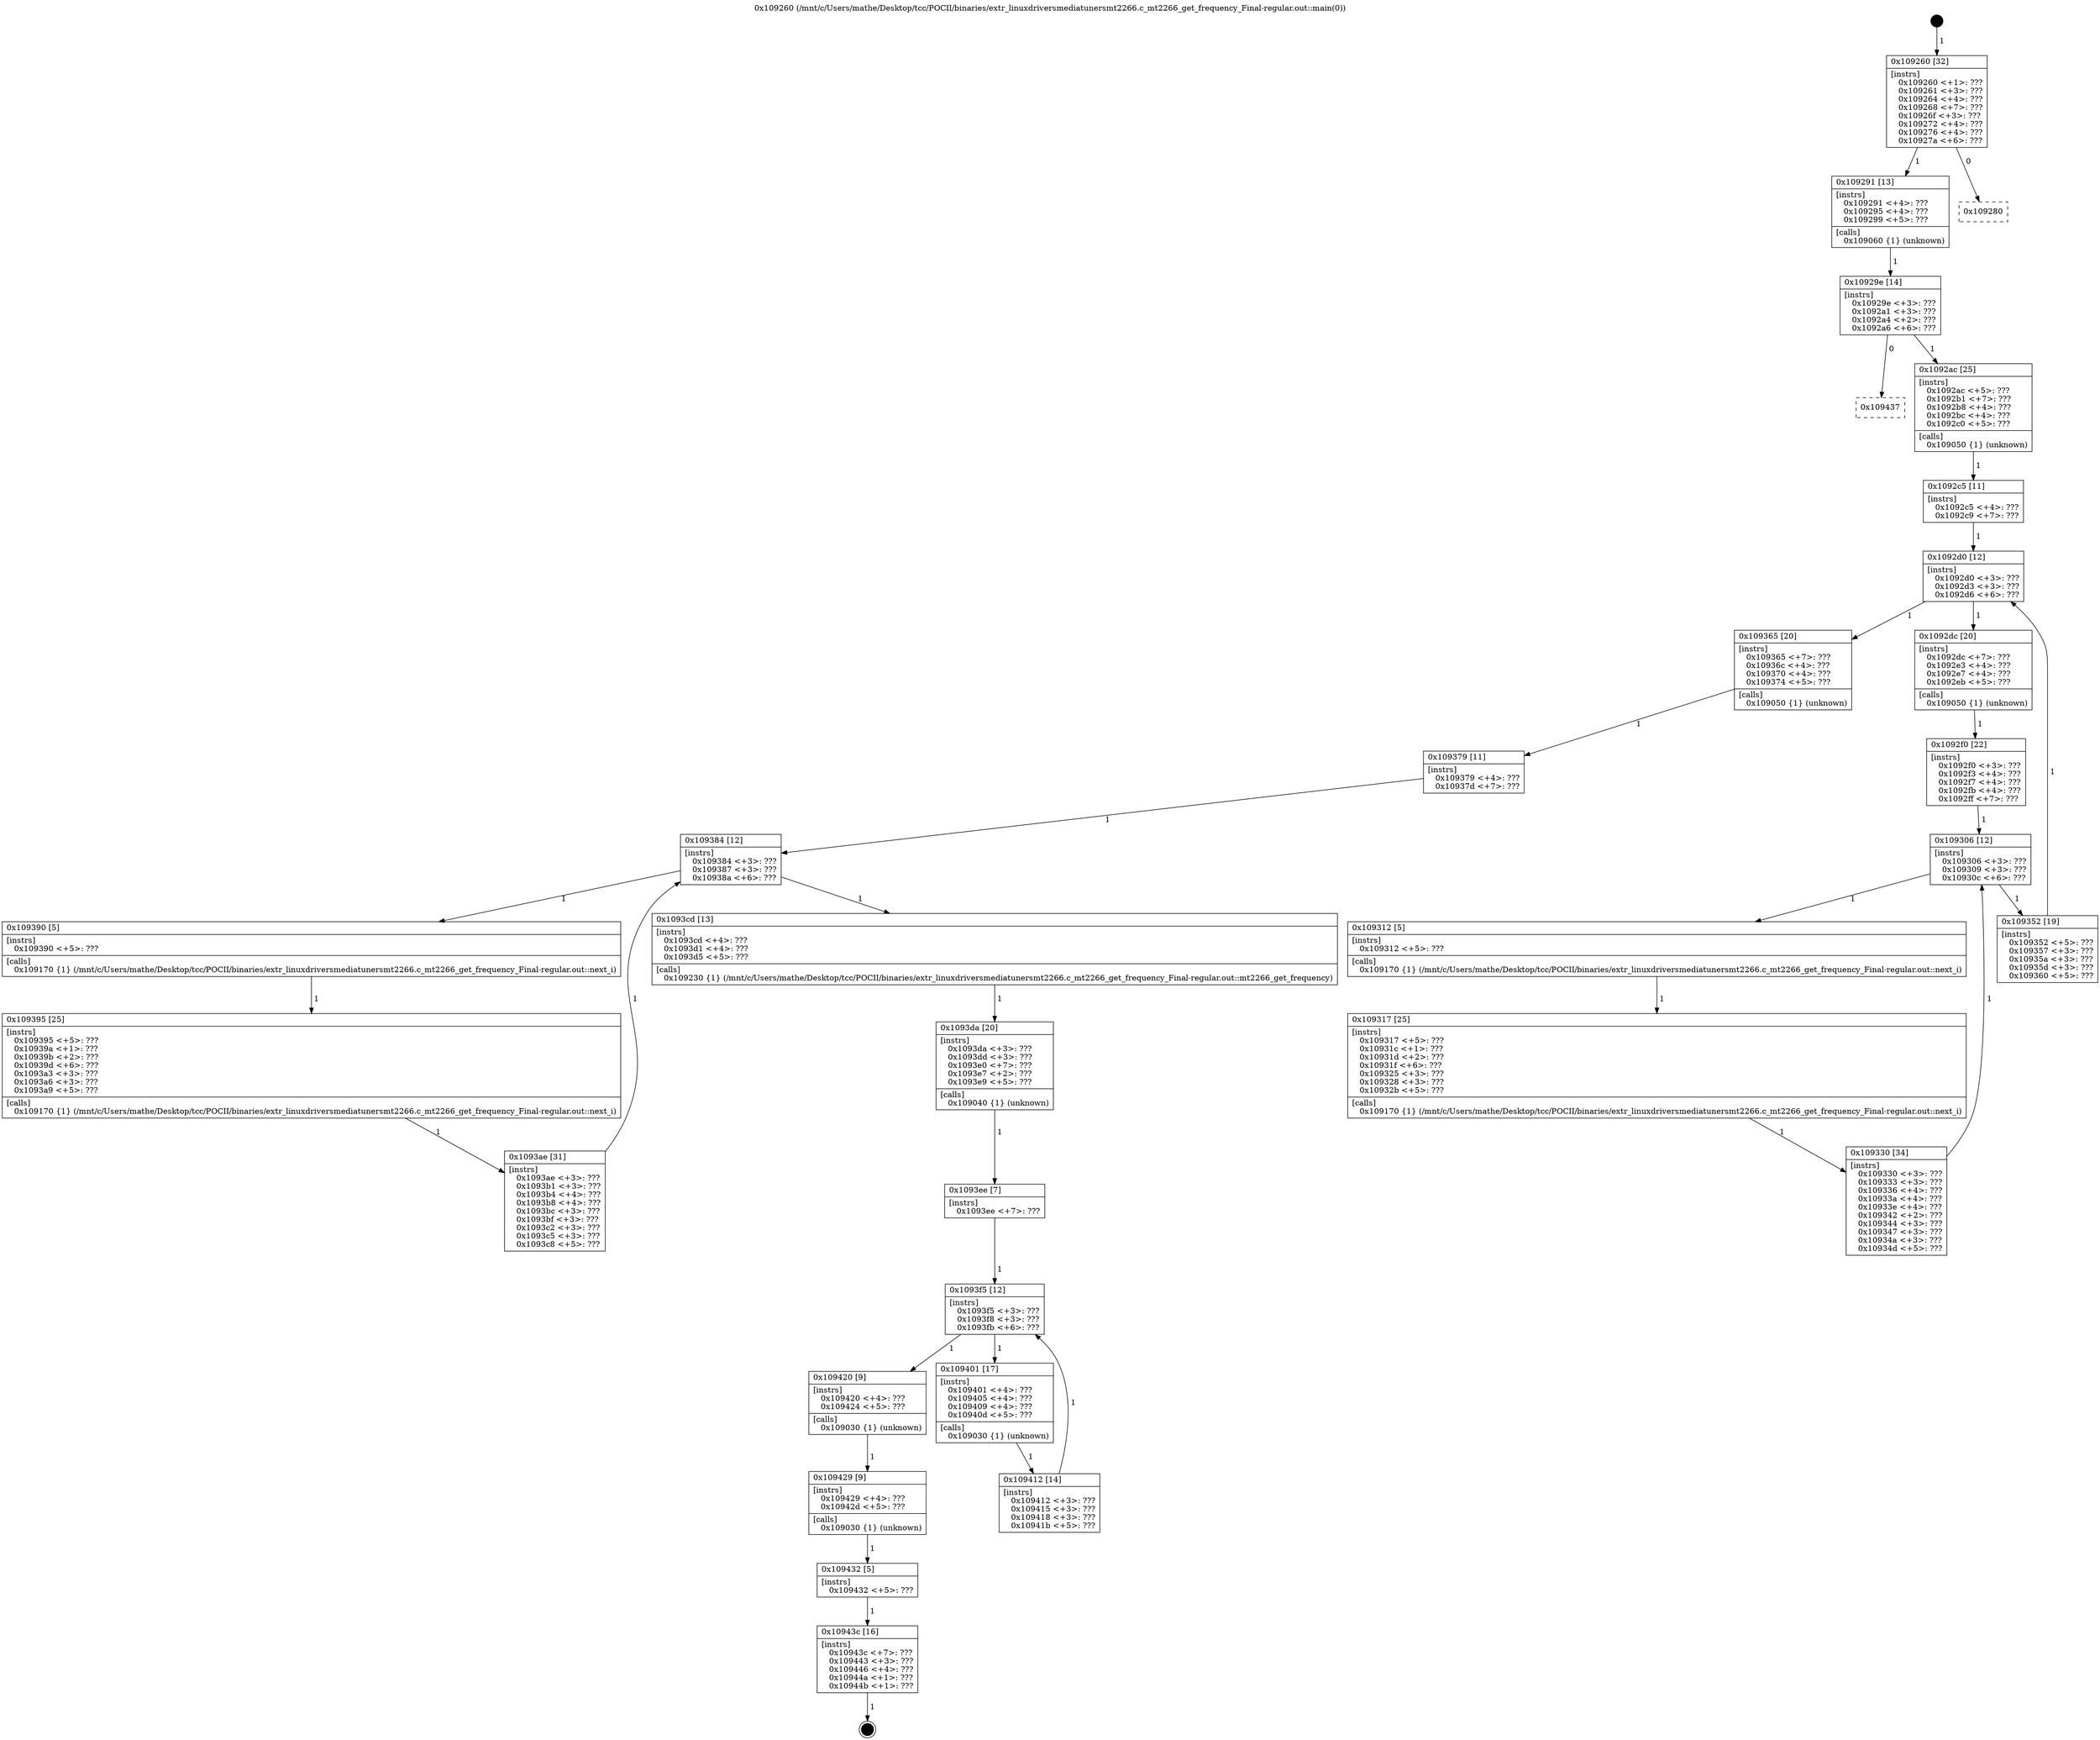 digraph "0x109260" {
  label = "0x109260 (/mnt/c/Users/mathe/Desktop/tcc/POCII/binaries/extr_linuxdriversmediatunersmt2266.c_mt2266_get_frequency_Final-regular.out::main(0))"
  labelloc = "t"
  node[shape=record]

  Entry [label="",width=0.3,height=0.3,shape=circle,fillcolor=black,style=filled]
  "0x109260" [label="{
     0x109260 [32]\l
     | [instrs]\l
     &nbsp;&nbsp;0x109260 \<+1\>: ???\l
     &nbsp;&nbsp;0x109261 \<+3\>: ???\l
     &nbsp;&nbsp;0x109264 \<+4\>: ???\l
     &nbsp;&nbsp;0x109268 \<+7\>: ???\l
     &nbsp;&nbsp;0x10926f \<+3\>: ???\l
     &nbsp;&nbsp;0x109272 \<+4\>: ???\l
     &nbsp;&nbsp;0x109276 \<+4\>: ???\l
     &nbsp;&nbsp;0x10927a \<+6\>: ???\l
  }"]
  "0x109291" [label="{
     0x109291 [13]\l
     | [instrs]\l
     &nbsp;&nbsp;0x109291 \<+4\>: ???\l
     &nbsp;&nbsp;0x109295 \<+4\>: ???\l
     &nbsp;&nbsp;0x109299 \<+5\>: ???\l
     | [calls]\l
     &nbsp;&nbsp;0x109060 \{1\} (unknown)\l
  }"]
  "0x109280" [label="{
     0x109280\l
  }", style=dashed]
  "0x10929e" [label="{
     0x10929e [14]\l
     | [instrs]\l
     &nbsp;&nbsp;0x10929e \<+3\>: ???\l
     &nbsp;&nbsp;0x1092a1 \<+3\>: ???\l
     &nbsp;&nbsp;0x1092a4 \<+2\>: ???\l
     &nbsp;&nbsp;0x1092a6 \<+6\>: ???\l
  }"]
  "0x109437" [label="{
     0x109437\l
  }", style=dashed]
  "0x1092ac" [label="{
     0x1092ac [25]\l
     | [instrs]\l
     &nbsp;&nbsp;0x1092ac \<+5\>: ???\l
     &nbsp;&nbsp;0x1092b1 \<+7\>: ???\l
     &nbsp;&nbsp;0x1092b8 \<+4\>: ???\l
     &nbsp;&nbsp;0x1092bc \<+4\>: ???\l
     &nbsp;&nbsp;0x1092c0 \<+5\>: ???\l
     | [calls]\l
     &nbsp;&nbsp;0x109050 \{1\} (unknown)\l
  }"]
  Exit [label="",width=0.3,height=0.3,shape=circle,fillcolor=black,style=filled,peripheries=2]
  "0x1092d0" [label="{
     0x1092d0 [12]\l
     | [instrs]\l
     &nbsp;&nbsp;0x1092d0 \<+3\>: ???\l
     &nbsp;&nbsp;0x1092d3 \<+3\>: ???\l
     &nbsp;&nbsp;0x1092d6 \<+6\>: ???\l
  }"]
  "0x109365" [label="{
     0x109365 [20]\l
     | [instrs]\l
     &nbsp;&nbsp;0x109365 \<+7\>: ???\l
     &nbsp;&nbsp;0x10936c \<+4\>: ???\l
     &nbsp;&nbsp;0x109370 \<+4\>: ???\l
     &nbsp;&nbsp;0x109374 \<+5\>: ???\l
     | [calls]\l
     &nbsp;&nbsp;0x109050 \{1\} (unknown)\l
  }"]
  "0x1092dc" [label="{
     0x1092dc [20]\l
     | [instrs]\l
     &nbsp;&nbsp;0x1092dc \<+7\>: ???\l
     &nbsp;&nbsp;0x1092e3 \<+4\>: ???\l
     &nbsp;&nbsp;0x1092e7 \<+4\>: ???\l
     &nbsp;&nbsp;0x1092eb \<+5\>: ???\l
     | [calls]\l
     &nbsp;&nbsp;0x109050 \{1\} (unknown)\l
  }"]
  "0x109306" [label="{
     0x109306 [12]\l
     | [instrs]\l
     &nbsp;&nbsp;0x109306 \<+3\>: ???\l
     &nbsp;&nbsp;0x109309 \<+3\>: ???\l
     &nbsp;&nbsp;0x10930c \<+6\>: ???\l
  }"]
  "0x109352" [label="{
     0x109352 [19]\l
     | [instrs]\l
     &nbsp;&nbsp;0x109352 \<+5\>: ???\l
     &nbsp;&nbsp;0x109357 \<+3\>: ???\l
     &nbsp;&nbsp;0x10935a \<+3\>: ???\l
     &nbsp;&nbsp;0x10935d \<+3\>: ???\l
     &nbsp;&nbsp;0x109360 \<+5\>: ???\l
  }"]
  "0x109312" [label="{
     0x109312 [5]\l
     | [instrs]\l
     &nbsp;&nbsp;0x109312 \<+5\>: ???\l
     | [calls]\l
     &nbsp;&nbsp;0x109170 \{1\} (/mnt/c/Users/mathe/Desktop/tcc/POCII/binaries/extr_linuxdriversmediatunersmt2266.c_mt2266_get_frequency_Final-regular.out::next_i)\l
  }"]
  "0x109317" [label="{
     0x109317 [25]\l
     | [instrs]\l
     &nbsp;&nbsp;0x109317 \<+5\>: ???\l
     &nbsp;&nbsp;0x10931c \<+1\>: ???\l
     &nbsp;&nbsp;0x10931d \<+2\>: ???\l
     &nbsp;&nbsp;0x10931f \<+6\>: ???\l
     &nbsp;&nbsp;0x109325 \<+3\>: ???\l
     &nbsp;&nbsp;0x109328 \<+3\>: ???\l
     &nbsp;&nbsp;0x10932b \<+5\>: ???\l
     | [calls]\l
     &nbsp;&nbsp;0x109170 \{1\} (/mnt/c/Users/mathe/Desktop/tcc/POCII/binaries/extr_linuxdriversmediatunersmt2266.c_mt2266_get_frequency_Final-regular.out::next_i)\l
  }"]
  "0x109330" [label="{
     0x109330 [34]\l
     | [instrs]\l
     &nbsp;&nbsp;0x109330 \<+3\>: ???\l
     &nbsp;&nbsp;0x109333 \<+3\>: ???\l
     &nbsp;&nbsp;0x109336 \<+4\>: ???\l
     &nbsp;&nbsp;0x10933a \<+4\>: ???\l
     &nbsp;&nbsp;0x10933e \<+4\>: ???\l
     &nbsp;&nbsp;0x109342 \<+2\>: ???\l
     &nbsp;&nbsp;0x109344 \<+3\>: ???\l
     &nbsp;&nbsp;0x109347 \<+3\>: ???\l
     &nbsp;&nbsp;0x10934a \<+3\>: ???\l
     &nbsp;&nbsp;0x10934d \<+5\>: ???\l
  }"]
  "0x1092f0" [label="{
     0x1092f0 [22]\l
     | [instrs]\l
     &nbsp;&nbsp;0x1092f0 \<+3\>: ???\l
     &nbsp;&nbsp;0x1092f3 \<+4\>: ???\l
     &nbsp;&nbsp;0x1092f7 \<+4\>: ???\l
     &nbsp;&nbsp;0x1092fb \<+4\>: ???\l
     &nbsp;&nbsp;0x1092ff \<+7\>: ???\l
  }"]
  "0x10943c" [label="{
     0x10943c [16]\l
     | [instrs]\l
     &nbsp;&nbsp;0x10943c \<+7\>: ???\l
     &nbsp;&nbsp;0x109443 \<+3\>: ???\l
     &nbsp;&nbsp;0x109446 \<+4\>: ???\l
     &nbsp;&nbsp;0x10944a \<+1\>: ???\l
     &nbsp;&nbsp;0x10944b \<+1\>: ???\l
  }"]
  "0x1092c5" [label="{
     0x1092c5 [11]\l
     | [instrs]\l
     &nbsp;&nbsp;0x1092c5 \<+4\>: ???\l
     &nbsp;&nbsp;0x1092c9 \<+7\>: ???\l
  }"]
  "0x109384" [label="{
     0x109384 [12]\l
     | [instrs]\l
     &nbsp;&nbsp;0x109384 \<+3\>: ???\l
     &nbsp;&nbsp;0x109387 \<+3\>: ???\l
     &nbsp;&nbsp;0x10938a \<+6\>: ???\l
  }"]
  "0x1093cd" [label="{
     0x1093cd [13]\l
     | [instrs]\l
     &nbsp;&nbsp;0x1093cd \<+4\>: ???\l
     &nbsp;&nbsp;0x1093d1 \<+4\>: ???\l
     &nbsp;&nbsp;0x1093d5 \<+5\>: ???\l
     | [calls]\l
     &nbsp;&nbsp;0x109230 \{1\} (/mnt/c/Users/mathe/Desktop/tcc/POCII/binaries/extr_linuxdriversmediatunersmt2266.c_mt2266_get_frequency_Final-regular.out::mt2266_get_frequency)\l
  }"]
  "0x109390" [label="{
     0x109390 [5]\l
     | [instrs]\l
     &nbsp;&nbsp;0x109390 \<+5\>: ???\l
     | [calls]\l
     &nbsp;&nbsp;0x109170 \{1\} (/mnt/c/Users/mathe/Desktop/tcc/POCII/binaries/extr_linuxdriversmediatunersmt2266.c_mt2266_get_frequency_Final-regular.out::next_i)\l
  }"]
  "0x109395" [label="{
     0x109395 [25]\l
     | [instrs]\l
     &nbsp;&nbsp;0x109395 \<+5\>: ???\l
     &nbsp;&nbsp;0x10939a \<+1\>: ???\l
     &nbsp;&nbsp;0x10939b \<+2\>: ???\l
     &nbsp;&nbsp;0x10939d \<+6\>: ???\l
     &nbsp;&nbsp;0x1093a3 \<+3\>: ???\l
     &nbsp;&nbsp;0x1093a6 \<+3\>: ???\l
     &nbsp;&nbsp;0x1093a9 \<+5\>: ???\l
     | [calls]\l
     &nbsp;&nbsp;0x109170 \{1\} (/mnt/c/Users/mathe/Desktop/tcc/POCII/binaries/extr_linuxdriversmediatunersmt2266.c_mt2266_get_frequency_Final-regular.out::next_i)\l
  }"]
  "0x1093ae" [label="{
     0x1093ae [31]\l
     | [instrs]\l
     &nbsp;&nbsp;0x1093ae \<+3\>: ???\l
     &nbsp;&nbsp;0x1093b1 \<+3\>: ???\l
     &nbsp;&nbsp;0x1093b4 \<+4\>: ???\l
     &nbsp;&nbsp;0x1093b8 \<+4\>: ???\l
     &nbsp;&nbsp;0x1093bc \<+3\>: ???\l
     &nbsp;&nbsp;0x1093bf \<+3\>: ???\l
     &nbsp;&nbsp;0x1093c2 \<+3\>: ???\l
     &nbsp;&nbsp;0x1093c5 \<+3\>: ???\l
     &nbsp;&nbsp;0x1093c8 \<+5\>: ???\l
  }"]
  "0x109379" [label="{
     0x109379 [11]\l
     | [instrs]\l
     &nbsp;&nbsp;0x109379 \<+4\>: ???\l
     &nbsp;&nbsp;0x10937d \<+7\>: ???\l
  }"]
  "0x1093da" [label="{
     0x1093da [20]\l
     | [instrs]\l
     &nbsp;&nbsp;0x1093da \<+3\>: ???\l
     &nbsp;&nbsp;0x1093dd \<+3\>: ???\l
     &nbsp;&nbsp;0x1093e0 \<+7\>: ???\l
     &nbsp;&nbsp;0x1093e7 \<+2\>: ???\l
     &nbsp;&nbsp;0x1093e9 \<+5\>: ???\l
     | [calls]\l
     &nbsp;&nbsp;0x109040 \{1\} (unknown)\l
  }"]
  "0x1093f5" [label="{
     0x1093f5 [12]\l
     | [instrs]\l
     &nbsp;&nbsp;0x1093f5 \<+3\>: ???\l
     &nbsp;&nbsp;0x1093f8 \<+3\>: ???\l
     &nbsp;&nbsp;0x1093fb \<+6\>: ???\l
  }"]
  "0x109420" [label="{
     0x109420 [9]\l
     | [instrs]\l
     &nbsp;&nbsp;0x109420 \<+4\>: ???\l
     &nbsp;&nbsp;0x109424 \<+5\>: ???\l
     | [calls]\l
     &nbsp;&nbsp;0x109030 \{1\} (unknown)\l
  }"]
  "0x109401" [label="{
     0x109401 [17]\l
     | [instrs]\l
     &nbsp;&nbsp;0x109401 \<+4\>: ???\l
     &nbsp;&nbsp;0x109405 \<+4\>: ???\l
     &nbsp;&nbsp;0x109409 \<+4\>: ???\l
     &nbsp;&nbsp;0x10940d \<+5\>: ???\l
     | [calls]\l
     &nbsp;&nbsp;0x109030 \{1\} (unknown)\l
  }"]
  "0x109412" [label="{
     0x109412 [14]\l
     | [instrs]\l
     &nbsp;&nbsp;0x109412 \<+3\>: ???\l
     &nbsp;&nbsp;0x109415 \<+3\>: ???\l
     &nbsp;&nbsp;0x109418 \<+3\>: ???\l
     &nbsp;&nbsp;0x10941b \<+5\>: ???\l
  }"]
  "0x1093ee" [label="{
     0x1093ee [7]\l
     | [instrs]\l
     &nbsp;&nbsp;0x1093ee \<+7\>: ???\l
  }"]
  "0x109429" [label="{
     0x109429 [9]\l
     | [instrs]\l
     &nbsp;&nbsp;0x109429 \<+4\>: ???\l
     &nbsp;&nbsp;0x10942d \<+5\>: ???\l
     | [calls]\l
     &nbsp;&nbsp;0x109030 \{1\} (unknown)\l
  }"]
  "0x109432" [label="{
     0x109432 [5]\l
     | [instrs]\l
     &nbsp;&nbsp;0x109432 \<+5\>: ???\l
  }"]
  Entry -> "0x109260" [label=" 1"]
  "0x109260" -> "0x109291" [label=" 1"]
  "0x109260" -> "0x109280" [label=" 0"]
  "0x109291" -> "0x10929e" [label=" 1"]
  "0x10929e" -> "0x109437" [label=" 0"]
  "0x10929e" -> "0x1092ac" [label=" 1"]
  "0x10943c" -> Exit [label=" 1"]
  "0x1092ac" -> "0x1092c5" [label=" 1"]
  "0x1092d0" -> "0x109365" [label=" 1"]
  "0x1092d0" -> "0x1092dc" [label=" 1"]
  "0x1092dc" -> "0x1092f0" [label=" 1"]
  "0x109306" -> "0x109352" [label=" 1"]
  "0x109306" -> "0x109312" [label=" 1"]
  "0x109312" -> "0x109317" [label=" 1"]
  "0x109317" -> "0x109330" [label=" 1"]
  "0x1092f0" -> "0x109306" [label=" 1"]
  "0x109330" -> "0x109306" [label=" 1"]
  "0x109432" -> "0x10943c" [label=" 1"]
  "0x1092c5" -> "0x1092d0" [label=" 1"]
  "0x109352" -> "0x1092d0" [label=" 1"]
  "0x109365" -> "0x109379" [label=" 1"]
  "0x109384" -> "0x1093cd" [label=" 1"]
  "0x109384" -> "0x109390" [label=" 1"]
  "0x109390" -> "0x109395" [label=" 1"]
  "0x109395" -> "0x1093ae" [label=" 1"]
  "0x109379" -> "0x109384" [label=" 1"]
  "0x1093ae" -> "0x109384" [label=" 1"]
  "0x1093cd" -> "0x1093da" [label=" 1"]
  "0x1093da" -> "0x1093ee" [label=" 1"]
  "0x1093f5" -> "0x109420" [label=" 1"]
  "0x1093f5" -> "0x109401" [label=" 1"]
  "0x109401" -> "0x109412" [label=" 1"]
  "0x1093ee" -> "0x1093f5" [label=" 1"]
  "0x109412" -> "0x1093f5" [label=" 1"]
  "0x109420" -> "0x109429" [label=" 1"]
  "0x109429" -> "0x109432" [label=" 1"]
}
